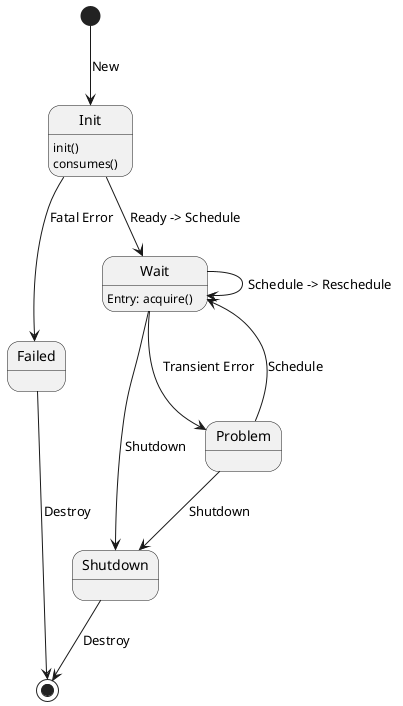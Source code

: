 @startuml
skinparam shadowing false

state Init {
    Init : init()
    Init : consumes()
}

state Failed {
}

state Shutdown {

}

state Wait {
    Wait : Entry: acquire()
}

state Problem {
}

[*] --> Init : New
Init --> Failed : Fatal Error
Init --> Wait : Ready -> Schedule
Wait --> Wait : Schedule -> Reschedule
Wait --> Problem : Transient Error
Wait --> Shutdown : Shutdown
Problem --> Wait : Schedule
Problem --> Shutdown : Shutdown

Shutdown --> [*] : Destroy
Failed --> [*] : Destroy


@enduml